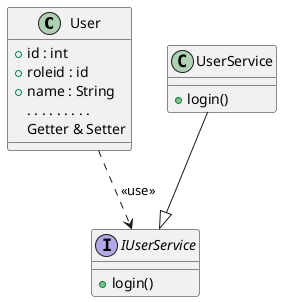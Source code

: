 @startuml
class User {
    + id : int
    + roleid : id
    + name : String
     . . . . . . . . .
    Getter & Setter
}


class UserService {
    + login()
}

interface IUserService {
    + login()
}

UserService --|> IUserService
User ..> IUserService : <<use>>


@enduml
